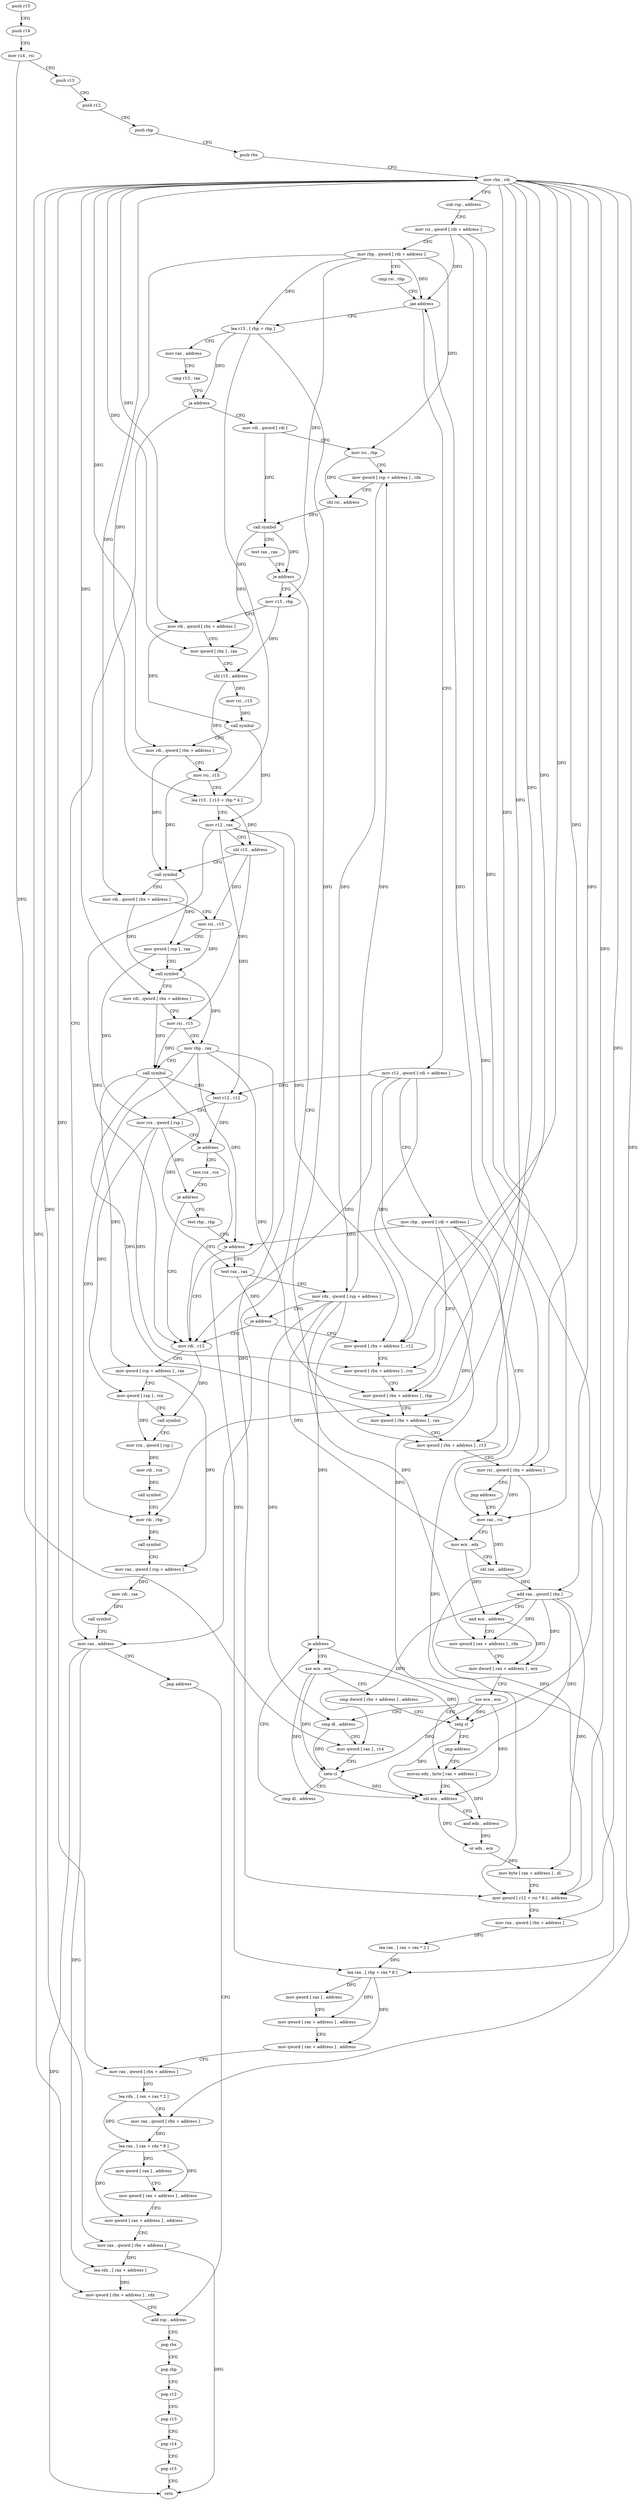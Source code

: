 digraph "func" {
"4325600" [label = "push r15" ]
"4325602" [label = "push r14" ]
"4325604" [label = "mov r14 , rsi" ]
"4325607" [label = "push r13" ]
"4325609" [label = "push r12" ]
"4325611" [label = "push rbp" ]
"4325612" [label = "push rbx" ]
"4325613" [label = "mov rbx , rdi" ]
"4325616" [label = "sub rsp , address" ]
"4325620" [label = "mov rsi , qword [ rdi + address ]" ]
"4325624" [label = "mov rbp , qword [ rdi + address ]" ]
"4325628" [label = "cmp rsi , rbp" ]
"4325631" [label = "jae address" ]
"4325848" [label = "lea r13 , [ rbp + rbp ]" ]
"4325637" [label = "mov r12 , qword [ rdi + address ]" ]
"4325853" [label = "mov rax , address" ]
"4325863" [label = "cmp r13 , rax" ]
"4325866" [label = "ja address" ]
"4326090" [label = "mov rax , address" ]
"4325872" [label = "mov rdi , qword [ rdi ]" ]
"4325641" [label = "mov rbp , qword [ rdi + address ]" ]
"4325645" [label = "mov rax , rsi" ]
"4326097" [label = "jmp address" ]
"4325800" [label = "add rsp , address" ]
"4325875" [label = "mov rsi , rbp" ]
"4325878" [label = "mov qword [ rsp + address ] , rdx" ]
"4325883" [label = "shl rsi , address" ]
"4325887" [label = "call symbol" ]
"4325892" [label = "test rax , rax" ]
"4325895" [label = "je address" ]
"4325901" [label = "mov r15 , rbp" ]
"4325824" [label = "xor ecx , ecx" ]
"4325826" [label = "cmp dword [ rbx + address ] , address" ]
"4325833" [label = "setg cl" ]
"4325836" [label = "jmp address" ]
"4325690" [label = "movzx edx , byte [ rax + address ]" ]
"4325694" [label = "shl ecx , address" ]
"4325697" [label = "and edx , address" ]
"4325700" [label = "or edx , ecx" ]
"4325702" [label = "mov byte [ rax + address ] , dl" ]
"4325705" [label = "mov qword [ r12 + rsi * 8 ] , address" ]
"4325713" [label = "mov rax , qword [ rbx + address ]" ]
"4325717" [label = "lea rax , [ rax + rax * 2 ]" ]
"4325721" [label = "lea rax , [ rbp + rax * 8 ]" ]
"4325726" [label = "mov qword [ rax ] , address" ]
"4325733" [label = "mov qword [ rax + address ] , address" ]
"4325741" [label = "mov qword [ rax + address ] , address" ]
"4325749" [label = "mov rax , qword [ rbx + address ]" ]
"4325753" [label = "lea rdx , [ rax + rax * 2 ]" ]
"4325757" [label = "mov rax , qword [ rbx + address ]" ]
"4325761" [label = "lea rax , [ rax + rdx * 8 ]" ]
"4325765" [label = "mov qword [ rax ] , address" ]
"4325772" [label = "mov qword [ rax + address ] , address" ]
"4325780" [label = "mov qword [ rax + address ] , address" ]
"4325788" [label = "mov rax , qword [ rbx + address ]" ]
"4325792" [label = "lea rdx , [ rax + address ]" ]
"4325796" [label = "mov qword [ rbx + address ] , rdx" ]
"4325804" [label = "pop rbx" ]
"4325805" [label = "pop rbp" ]
"4325806" [label = "pop r12" ]
"4325808" [label = "pop r13" ]
"4325810" [label = "pop r14" ]
"4325812" [label = "pop r15" ]
"4325814" [label = "retn" ]
"4325904" [label = "mov rdi , qword [ rbx + address ]" ]
"4325908" [label = "mov qword [ rbx ] , rax" ]
"4325911" [label = "shl r15 , address" ]
"4325915" [label = "mov rsi , r15" ]
"4325918" [label = "call symbol" ]
"4325923" [label = "mov rdi , qword [ rbx + address ]" ]
"4325927" [label = "mov rsi , r15" ]
"4325930" [label = "lea r15 , [ r13 + rbp * 4 ]" ]
"4325935" [label = "mov r12 , rax" ]
"4325938" [label = "shl r15 , address" ]
"4325942" [label = "call symbol" ]
"4325947" [label = "mov rdi , qword [ rbx + address ]" ]
"4325951" [label = "mov rsi , r15" ]
"4325954" [label = "mov qword [ rsp ] , rax" ]
"4325958" [label = "call symbol" ]
"4325963" [label = "mov rdi , qword [ rbx + address ]" ]
"4325967" [label = "mov rsi , r15" ]
"4325970" [label = "mov rbp , rax" ]
"4325973" [label = "call symbol" ]
"4325978" [label = "test r12 , r12" ]
"4325981" [label = "mov rcx , qword [ rsp ]" ]
"4325985" [label = "je address" ]
"4326040" [label = "mov rdi , r12" ]
"4325987" [label = "test rcx , rcx" ]
"4326043" [label = "mov qword [ rsp + address ] , rax" ]
"4326048" [label = "mov qword [ rsp ] , rcx" ]
"4326052" [label = "call symbol" ]
"4326057" [label = "mov rcx , qword [ rsp ]" ]
"4326061" [label = "mov rdi , rcx" ]
"4326064" [label = "call symbol" ]
"4326069" [label = "mov rdi , rbp" ]
"4326072" [label = "call symbol" ]
"4326077" [label = "mov rax , qword [ rsp + address ]" ]
"4326082" [label = "mov rdi , rax" ]
"4326085" [label = "call symbol" ]
"4325990" [label = "je address" ]
"4325992" [label = "test rbp , rbp" ]
"4325995" [label = "je address" ]
"4325997" [label = "test rax , rax" ]
"4326000" [label = "mov rdx , qword [ rsp + address ]" ]
"4326005" [label = "je address" ]
"4326007" [label = "mov qword [ rbx + address ] , r12" ]
"4326011" [label = "mov qword [ rbx + address ] , rcx" ]
"4326015" [label = "mov qword [ rbx + address ] , rbp" ]
"4326019" [label = "mov qword [ rbx + address ] , rax" ]
"4326023" [label = "mov qword [ rbx + address ] , r13" ]
"4326027" [label = "mov rsi , qword [ rbx + address ]" ]
"4326031" [label = "jmp address" ]
"4325648" [label = "mov ecx , edx" ]
"4325650" [label = "shl rax , address" ]
"4325654" [label = "add rax , qword [ rbx ]" ]
"4325657" [label = "and ecx , address" ]
"4325663" [label = "mov qword [ rax + address ] , rdx" ]
"4325667" [label = "mov dword [ rax + address ] , ecx" ]
"4325670" [label = "xor ecx , ecx" ]
"4325672" [label = "cmp dl , address" ]
"4325675" [label = "mov qword [ rax ] , r14" ]
"4325678" [label = "sete cl" ]
"4325681" [label = "cmp dl , address" ]
"4325684" [label = "je address" ]
"4325600" -> "4325602" [ label = "CFG" ]
"4325602" -> "4325604" [ label = "CFG" ]
"4325604" -> "4325607" [ label = "CFG" ]
"4325604" -> "4325675" [ label = "DFG" ]
"4325607" -> "4325609" [ label = "CFG" ]
"4325609" -> "4325611" [ label = "CFG" ]
"4325611" -> "4325612" [ label = "CFG" ]
"4325612" -> "4325613" [ label = "CFG" ]
"4325613" -> "4325616" [ label = "CFG" ]
"4325613" -> "4325654" [ label = "DFG" ]
"4325613" -> "4325904" [ label = "DFG" ]
"4325613" -> "4325908" [ label = "DFG" ]
"4325613" -> "4325923" [ label = "DFG" ]
"4325613" -> "4325947" [ label = "DFG" ]
"4325613" -> "4325963" [ label = "DFG" ]
"4325613" -> "4325833" [ label = "DFG" ]
"4325613" -> "4325713" [ label = "DFG" ]
"4325613" -> "4325749" [ label = "DFG" ]
"4325613" -> "4325757" [ label = "DFG" ]
"4325613" -> "4325788" [ label = "DFG" ]
"4325613" -> "4325796" [ label = "DFG" ]
"4325613" -> "4326007" [ label = "DFG" ]
"4325613" -> "4326011" [ label = "DFG" ]
"4325613" -> "4326015" [ label = "DFG" ]
"4325613" -> "4326019" [ label = "DFG" ]
"4325613" -> "4326023" [ label = "DFG" ]
"4325613" -> "4326027" [ label = "DFG" ]
"4325616" -> "4325620" [ label = "CFG" ]
"4325620" -> "4325624" [ label = "CFG" ]
"4325620" -> "4325631" [ label = "DFG" ]
"4325620" -> "4325645" [ label = "DFG" ]
"4325620" -> "4325705" [ label = "DFG" ]
"4325624" -> "4325628" [ label = "CFG" ]
"4325624" -> "4325631" [ label = "DFG" ]
"4325624" -> "4325848" [ label = "DFG" ]
"4325624" -> "4325875" [ label = "DFG" ]
"4325624" -> "4325901" [ label = "DFG" ]
"4325624" -> "4325930" [ label = "DFG" ]
"4325628" -> "4325631" [ label = "CFG" ]
"4325631" -> "4325848" [ label = "CFG" ]
"4325631" -> "4325637" [ label = "CFG" ]
"4325848" -> "4325853" [ label = "CFG" ]
"4325848" -> "4325866" [ label = "DFG" ]
"4325848" -> "4325930" [ label = "DFG" ]
"4325848" -> "4326023" [ label = "DFG" ]
"4325637" -> "4325641" [ label = "CFG" ]
"4325637" -> "4325978" [ label = "DFG" ]
"4325637" -> "4325705" [ label = "DFG" ]
"4325637" -> "4326040" [ label = "DFG" ]
"4325637" -> "4326007" [ label = "DFG" ]
"4325853" -> "4325863" [ label = "CFG" ]
"4325863" -> "4325866" [ label = "CFG" ]
"4325866" -> "4326090" [ label = "CFG" ]
"4325866" -> "4325872" [ label = "CFG" ]
"4326090" -> "4326097" [ label = "CFG" ]
"4326090" -> "4325814" [ label = "DFG" ]
"4326090" -> "4325792" [ label = "DFG" ]
"4325872" -> "4325875" [ label = "CFG" ]
"4325872" -> "4325887" [ label = "DFG" ]
"4325641" -> "4325645" [ label = "CFG" ]
"4325641" -> "4325721" [ label = "DFG" ]
"4325641" -> "4326069" [ label = "DFG" ]
"4325641" -> "4325995" [ label = "DFG" ]
"4325641" -> "4326015" [ label = "DFG" ]
"4325645" -> "4325648" [ label = "CFG" ]
"4325645" -> "4325650" [ label = "DFG" ]
"4326097" -> "4325800" [ label = "CFG" ]
"4325800" -> "4325804" [ label = "CFG" ]
"4325875" -> "4325878" [ label = "CFG" ]
"4325875" -> "4325883" [ label = "DFG" ]
"4325878" -> "4325883" [ label = "CFG" ]
"4325878" -> "4326000" [ label = "DFG" ]
"4325883" -> "4325887" [ label = "DFG" ]
"4325887" -> "4325892" [ label = "CFG" ]
"4325887" -> "4325895" [ label = "DFG" ]
"4325887" -> "4325908" [ label = "DFG" ]
"4325892" -> "4325895" [ label = "CFG" ]
"4325895" -> "4326090" [ label = "CFG" ]
"4325895" -> "4325901" [ label = "CFG" ]
"4325901" -> "4325904" [ label = "CFG" ]
"4325901" -> "4325911" [ label = "DFG" ]
"4325824" -> "4325826" [ label = "CFG" ]
"4325824" -> "4325678" [ label = "DFG" ]
"4325824" -> "4325833" [ label = "DFG" ]
"4325824" -> "4325694" [ label = "DFG" ]
"4325826" -> "4325833" [ label = "CFG" ]
"4325833" -> "4325836" [ label = "CFG" ]
"4325833" -> "4325694" [ label = "DFG" ]
"4325836" -> "4325690" [ label = "CFG" ]
"4325690" -> "4325694" [ label = "CFG" ]
"4325690" -> "4325697" [ label = "DFG" ]
"4325694" -> "4325697" [ label = "CFG" ]
"4325694" -> "4325700" [ label = "DFG" ]
"4325697" -> "4325700" [ label = "DFG" ]
"4325700" -> "4325702" [ label = "DFG" ]
"4325702" -> "4325705" [ label = "CFG" ]
"4325705" -> "4325713" [ label = "CFG" ]
"4325713" -> "4325717" [ label = "DFG" ]
"4325717" -> "4325721" [ label = "DFG" ]
"4325721" -> "4325726" [ label = "DFG" ]
"4325721" -> "4325733" [ label = "DFG" ]
"4325721" -> "4325741" [ label = "DFG" ]
"4325726" -> "4325733" [ label = "CFG" ]
"4325733" -> "4325741" [ label = "CFG" ]
"4325741" -> "4325749" [ label = "CFG" ]
"4325749" -> "4325753" [ label = "DFG" ]
"4325753" -> "4325757" [ label = "CFG" ]
"4325753" -> "4325761" [ label = "DFG" ]
"4325757" -> "4325761" [ label = "DFG" ]
"4325761" -> "4325765" [ label = "DFG" ]
"4325761" -> "4325772" [ label = "DFG" ]
"4325761" -> "4325780" [ label = "DFG" ]
"4325765" -> "4325772" [ label = "CFG" ]
"4325772" -> "4325780" [ label = "CFG" ]
"4325780" -> "4325788" [ label = "CFG" ]
"4325788" -> "4325792" [ label = "DFG" ]
"4325788" -> "4325814" [ label = "DFG" ]
"4325792" -> "4325796" [ label = "DFG" ]
"4325796" -> "4325800" [ label = "CFG" ]
"4325804" -> "4325805" [ label = "CFG" ]
"4325805" -> "4325806" [ label = "CFG" ]
"4325806" -> "4325808" [ label = "CFG" ]
"4325808" -> "4325810" [ label = "CFG" ]
"4325810" -> "4325812" [ label = "CFG" ]
"4325812" -> "4325814" [ label = "CFG" ]
"4325904" -> "4325908" [ label = "CFG" ]
"4325904" -> "4325918" [ label = "DFG" ]
"4325908" -> "4325911" [ label = "CFG" ]
"4325911" -> "4325915" [ label = "DFG" ]
"4325911" -> "4325927" [ label = "DFG" ]
"4325915" -> "4325918" [ label = "DFG" ]
"4325918" -> "4325923" [ label = "CFG" ]
"4325918" -> "4325935" [ label = "DFG" ]
"4325923" -> "4325927" [ label = "CFG" ]
"4325923" -> "4325942" [ label = "DFG" ]
"4325927" -> "4325930" [ label = "CFG" ]
"4325927" -> "4325942" [ label = "DFG" ]
"4325930" -> "4325935" [ label = "CFG" ]
"4325930" -> "4325938" [ label = "DFG" ]
"4325935" -> "4325938" [ label = "CFG" ]
"4325935" -> "4325978" [ label = "DFG" ]
"4325935" -> "4325705" [ label = "DFG" ]
"4325935" -> "4326040" [ label = "DFG" ]
"4325935" -> "4326007" [ label = "DFG" ]
"4325938" -> "4325942" [ label = "CFG" ]
"4325938" -> "4325951" [ label = "DFG" ]
"4325938" -> "4325967" [ label = "DFG" ]
"4325942" -> "4325947" [ label = "CFG" ]
"4325942" -> "4325954" [ label = "DFG" ]
"4325947" -> "4325951" [ label = "CFG" ]
"4325947" -> "4325958" [ label = "DFG" ]
"4325951" -> "4325954" [ label = "CFG" ]
"4325951" -> "4325958" [ label = "DFG" ]
"4325954" -> "4325958" [ label = "CFG" ]
"4325954" -> "4325981" [ label = "DFG" ]
"4325958" -> "4325963" [ label = "CFG" ]
"4325958" -> "4325970" [ label = "DFG" ]
"4325963" -> "4325967" [ label = "CFG" ]
"4325963" -> "4325973" [ label = "DFG" ]
"4325967" -> "4325970" [ label = "CFG" ]
"4325967" -> "4325973" [ label = "DFG" ]
"4325970" -> "4325973" [ label = "CFG" ]
"4325970" -> "4325721" [ label = "DFG" ]
"4325970" -> "4326069" [ label = "DFG" ]
"4325970" -> "4325995" [ label = "DFG" ]
"4325970" -> "4326015" [ label = "DFG" ]
"4325973" -> "4325978" [ label = "CFG" ]
"4325973" -> "4326043" [ label = "DFG" ]
"4325973" -> "4325997" [ label = "DFG" ]
"4325973" -> "4326019" [ label = "DFG" ]
"4325978" -> "4325981" [ label = "CFG" ]
"4325978" -> "4325985" [ label = "DFG" ]
"4325981" -> "4325985" [ label = "CFG" ]
"4325981" -> "4326048" [ label = "DFG" ]
"4325981" -> "4325990" [ label = "DFG" ]
"4325981" -> "4326011" [ label = "DFG" ]
"4325985" -> "4326040" [ label = "CFG" ]
"4325985" -> "4325987" [ label = "CFG" ]
"4326040" -> "4326043" [ label = "CFG" ]
"4326040" -> "4326052" [ label = "DFG" ]
"4325987" -> "4325990" [ label = "CFG" ]
"4326043" -> "4326048" [ label = "CFG" ]
"4326043" -> "4326077" [ label = "DFG" ]
"4326048" -> "4326052" [ label = "CFG" ]
"4326048" -> "4326057" [ label = "DFG" ]
"4326052" -> "4326057" [ label = "CFG" ]
"4326057" -> "4326061" [ label = "DFG" ]
"4326061" -> "4326064" [ label = "DFG" ]
"4326064" -> "4326069" [ label = "CFG" ]
"4326069" -> "4326072" [ label = "DFG" ]
"4326072" -> "4326077" [ label = "CFG" ]
"4326077" -> "4326082" [ label = "DFG" ]
"4326082" -> "4326085" [ label = "DFG" ]
"4326085" -> "4326090" [ label = "CFG" ]
"4325990" -> "4326040" [ label = "CFG" ]
"4325990" -> "4325992" [ label = "CFG" ]
"4325992" -> "4325995" [ label = "CFG" ]
"4325995" -> "4326040" [ label = "CFG" ]
"4325995" -> "4325997" [ label = "CFG" ]
"4325997" -> "4326000" [ label = "CFG" ]
"4325997" -> "4326005" [ label = "DFG" ]
"4326000" -> "4326005" [ label = "CFG" ]
"4326000" -> "4325878" [ label = "DFG" ]
"4326000" -> "4325648" [ label = "DFG" ]
"4326000" -> "4325663" [ label = "DFG" ]
"4326000" -> "4325672" [ label = "DFG" ]
"4326000" -> "4325684" [ label = "DFG" ]
"4326005" -> "4326040" [ label = "CFG" ]
"4326005" -> "4326007" [ label = "CFG" ]
"4326007" -> "4326011" [ label = "CFG" ]
"4326011" -> "4326015" [ label = "CFG" ]
"4326015" -> "4326019" [ label = "CFG" ]
"4326019" -> "4326023" [ label = "CFG" ]
"4326023" -> "4326027" [ label = "CFG" ]
"4326027" -> "4326031" [ label = "CFG" ]
"4326027" -> "4325645" [ label = "DFG" ]
"4326027" -> "4325705" [ label = "DFG" ]
"4326027" -> "4325631" [ label = "DFG" ]
"4326031" -> "4325645" [ label = "CFG" ]
"4325648" -> "4325650" [ label = "CFG" ]
"4325648" -> "4325657" [ label = "DFG" ]
"4325650" -> "4325654" [ label = "DFG" ]
"4325654" -> "4325657" [ label = "CFG" ]
"4325654" -> "4325663" [ label = "DFG" ]
"4325654" -> "4325667" [ label = "DFG" ]
"4325654" -> "4325675" [ label = "DFG" ]
"4325654" -> "4325690" [ label = "DFG" ]
"4325654" -> "4325702" [ label = "DFG" ]
"4325657" -> "4325663" [ label = "CFG" ]
"4325657" -> "4325667" [ label = "DFG" ]
"4325663" -> "4325667" [ label = "CFG" ]
"4325667" -> "4325670" [ label = "CFG" ]
"4325670" -> "4325672" [ label = "CFG" ]
"4325670" -> "4325678" [ label = "DFG" ]
"4325670" -> "4325833" [ label = "DFG" ]
"4325670" -> "4325694" [ label = "DFG" ]
"4325672" -> "4325675" [ label = "CFG" ]
"4325672" -> "4325678" [ label = "DFG" ]
"4325675" -> "4325678" [ label = "CFG" ]
"4325678" -> "4325681" [ label = "CFG" ]
"4325678" -> "4325694" [ label = "DFG" ]
"4325681" -> "4325684" [ label = "CFG" ]
"4325684" -> "4325824" [ label = "CFG" ]
"4325684" -> "4325690" [ label = "CFG" ]
}
